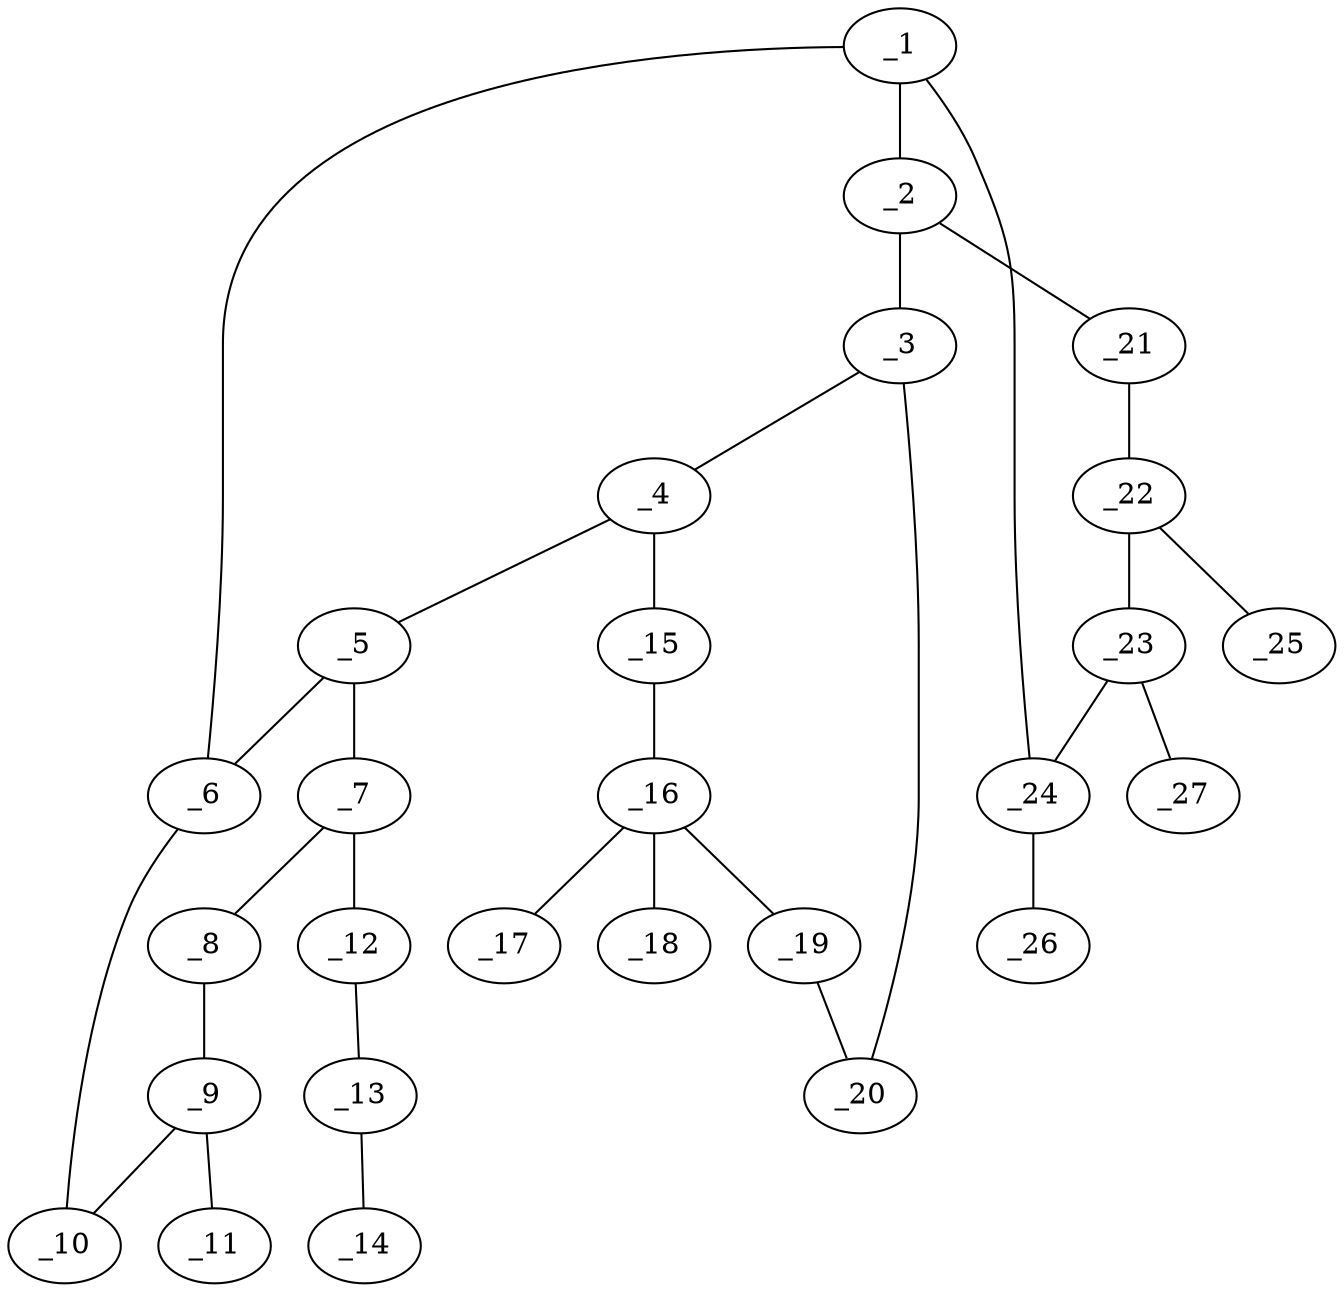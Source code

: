 graph molid650886 {
	_1	 [charge=0,
		chem=1,
		symbol="C  ",
		x="6.5",
		y="-1.366"];
	_2	 [charge=0,
		chem=1,
		symbol="C  ",
		x=7,
		y="-0.5"];
	_1 -- _2	 [valence=1];
	_6	 [charge=0,
		chem=1,
		symbol="C  ",
		x="5.5",
		y="-1.366"];
	_1 -- _6	 [valence=2];
	_24	 [charge=0,
		chem=1,
		symbol="C  ",
		x=7,
		y="-2.2321"];
	_1 -- _24	 [valence=1];
	_3	 [charge=0,
		chem=1,
		symbol="C  ",
		x="6.5",
		y="0.366"];
	_2 -- _3	 [valence=2];
	_21	 [charge=0,
		chem=2,
		symbol="O  ",
		x=8,
		y="-0.5"];
	_2 -- _21	 [valence=1];
	_4	 [charge=0,
		chem=1,
		symbol="C  ",
		x="5.5",
		y="0.366"];
	_3 -- _4	 [valence=1];
	_20	 [charge=0,
		chem=1,
		symbol="C  ",
		x=7,
		y="1.2321"];
	_3 -- _20	 [valence=1];
	_5	 [charge=0,
		chem=1,
		symbol="C  ",
		x=5,
		y="-0.5"];
	_4 -- _5	 [valence=2];
	_15	 [charge=0,
		chem=2,
		symbol="O  ",
		x=5,
		y="1.2321"];
	_4 -- _15	 [valence=1];
	_5 -- _6	 [valence=1];
	_7	 [charge=0,
		chem=1,
		symbol="C  ",
		x=4,
		y="-0.5"];
	_5 -- _7	 [valence=1];
	_10	 [charge=0,
		chem=2,
		symbol="O  ",
		x=5,
		y="-2.232"];
	_6 -- _10	 [valence=1];
	_8	 [charge=0,
		chem=1,
		symbol="C  ",
		x="3.5",
		y="-1.366"];
	_7 -- _8	 [valence=2];
	_12	 [charge=0,
		chem=1,
		symbol="C  ",
		x="3.5",
		y="0.366"];
	_7 -- _12	 [valence=1];
	_9	 [charge=0,
		chem=1,
		symbol="C  ",
		x=4,
		y="-2.232"];
	_8 -- _9	 [valence=1];
	_9 -- _10	 [valence=1];
	_11	 [charge=0,
		chem=2,
		symbol="O  ",
		x="3.5",
		y="-3.0981"];
	_9 -- _11	 [valence=2];
	_13	 [charge=0,
		chem=1,
		symbol="C  ",
		x="2.5",
		y="0.366"];
	_12 -- _13	 [valence=1];
	_14	 [charge=0,
		chem=1,
		symbol="C  ",
		x=2,
		y="1.2321"];
	_13 -- _14	 [valence=1];
	_16	 [charge=0,
		chem=1,
		symbol="C  ",
		x="5.5",
		y="2.0981"];
	_15 -- _16	 [valence=1];
	_17	 [charge=0,
		chem=1,
		symbol="C  ",
		x="5.5",
		y="3.0981"];
	_16 -- _17	 [valence=1];
	_18	 [charge=0,
		chem=1,
		symbol="C  ",
		x="4.634",
		y="2.5981"];
	_16 -- _18	 [valence=1];
	_19	 [charge=0,
		chem=1,
		symbol="C  ",
		x="6.5",
		y="2.0981"];
	_16 -- _19	 [valence=1];
	_19 -- _20	 [valence=2];
	_22	 [charge=0,
		chem=1,
		symbol="C  ",
		x="8.5",
		y="-1.366"];
	_21 -- _22	 [valence=1];
	_23	 [charge=0,
		chem=1,
		symbol="C  ",
		x=8,
		y="-2.2321"];
	_22 -- _23	 [valence=1];
	_25	 [charge=0,
		chem=1,
		symbol="C  ",
		x="9.5",
		y="-1.366"];
	_22 -- _25	 [valence=1];
	_23 -- _24	 [valence=1];
	_27	 [charge=0,
		chem=1,
		symbol="C  ",
		x="8.5",
		y="-3.0981"];
	_23 -- _27	 [valence=1];
	_26	 [charge=0,
		chem=2,
		symbol="O  ",
		x="6.5",
		y="-3.0981"];
	_24 -- _26	 [valence=1];
}
